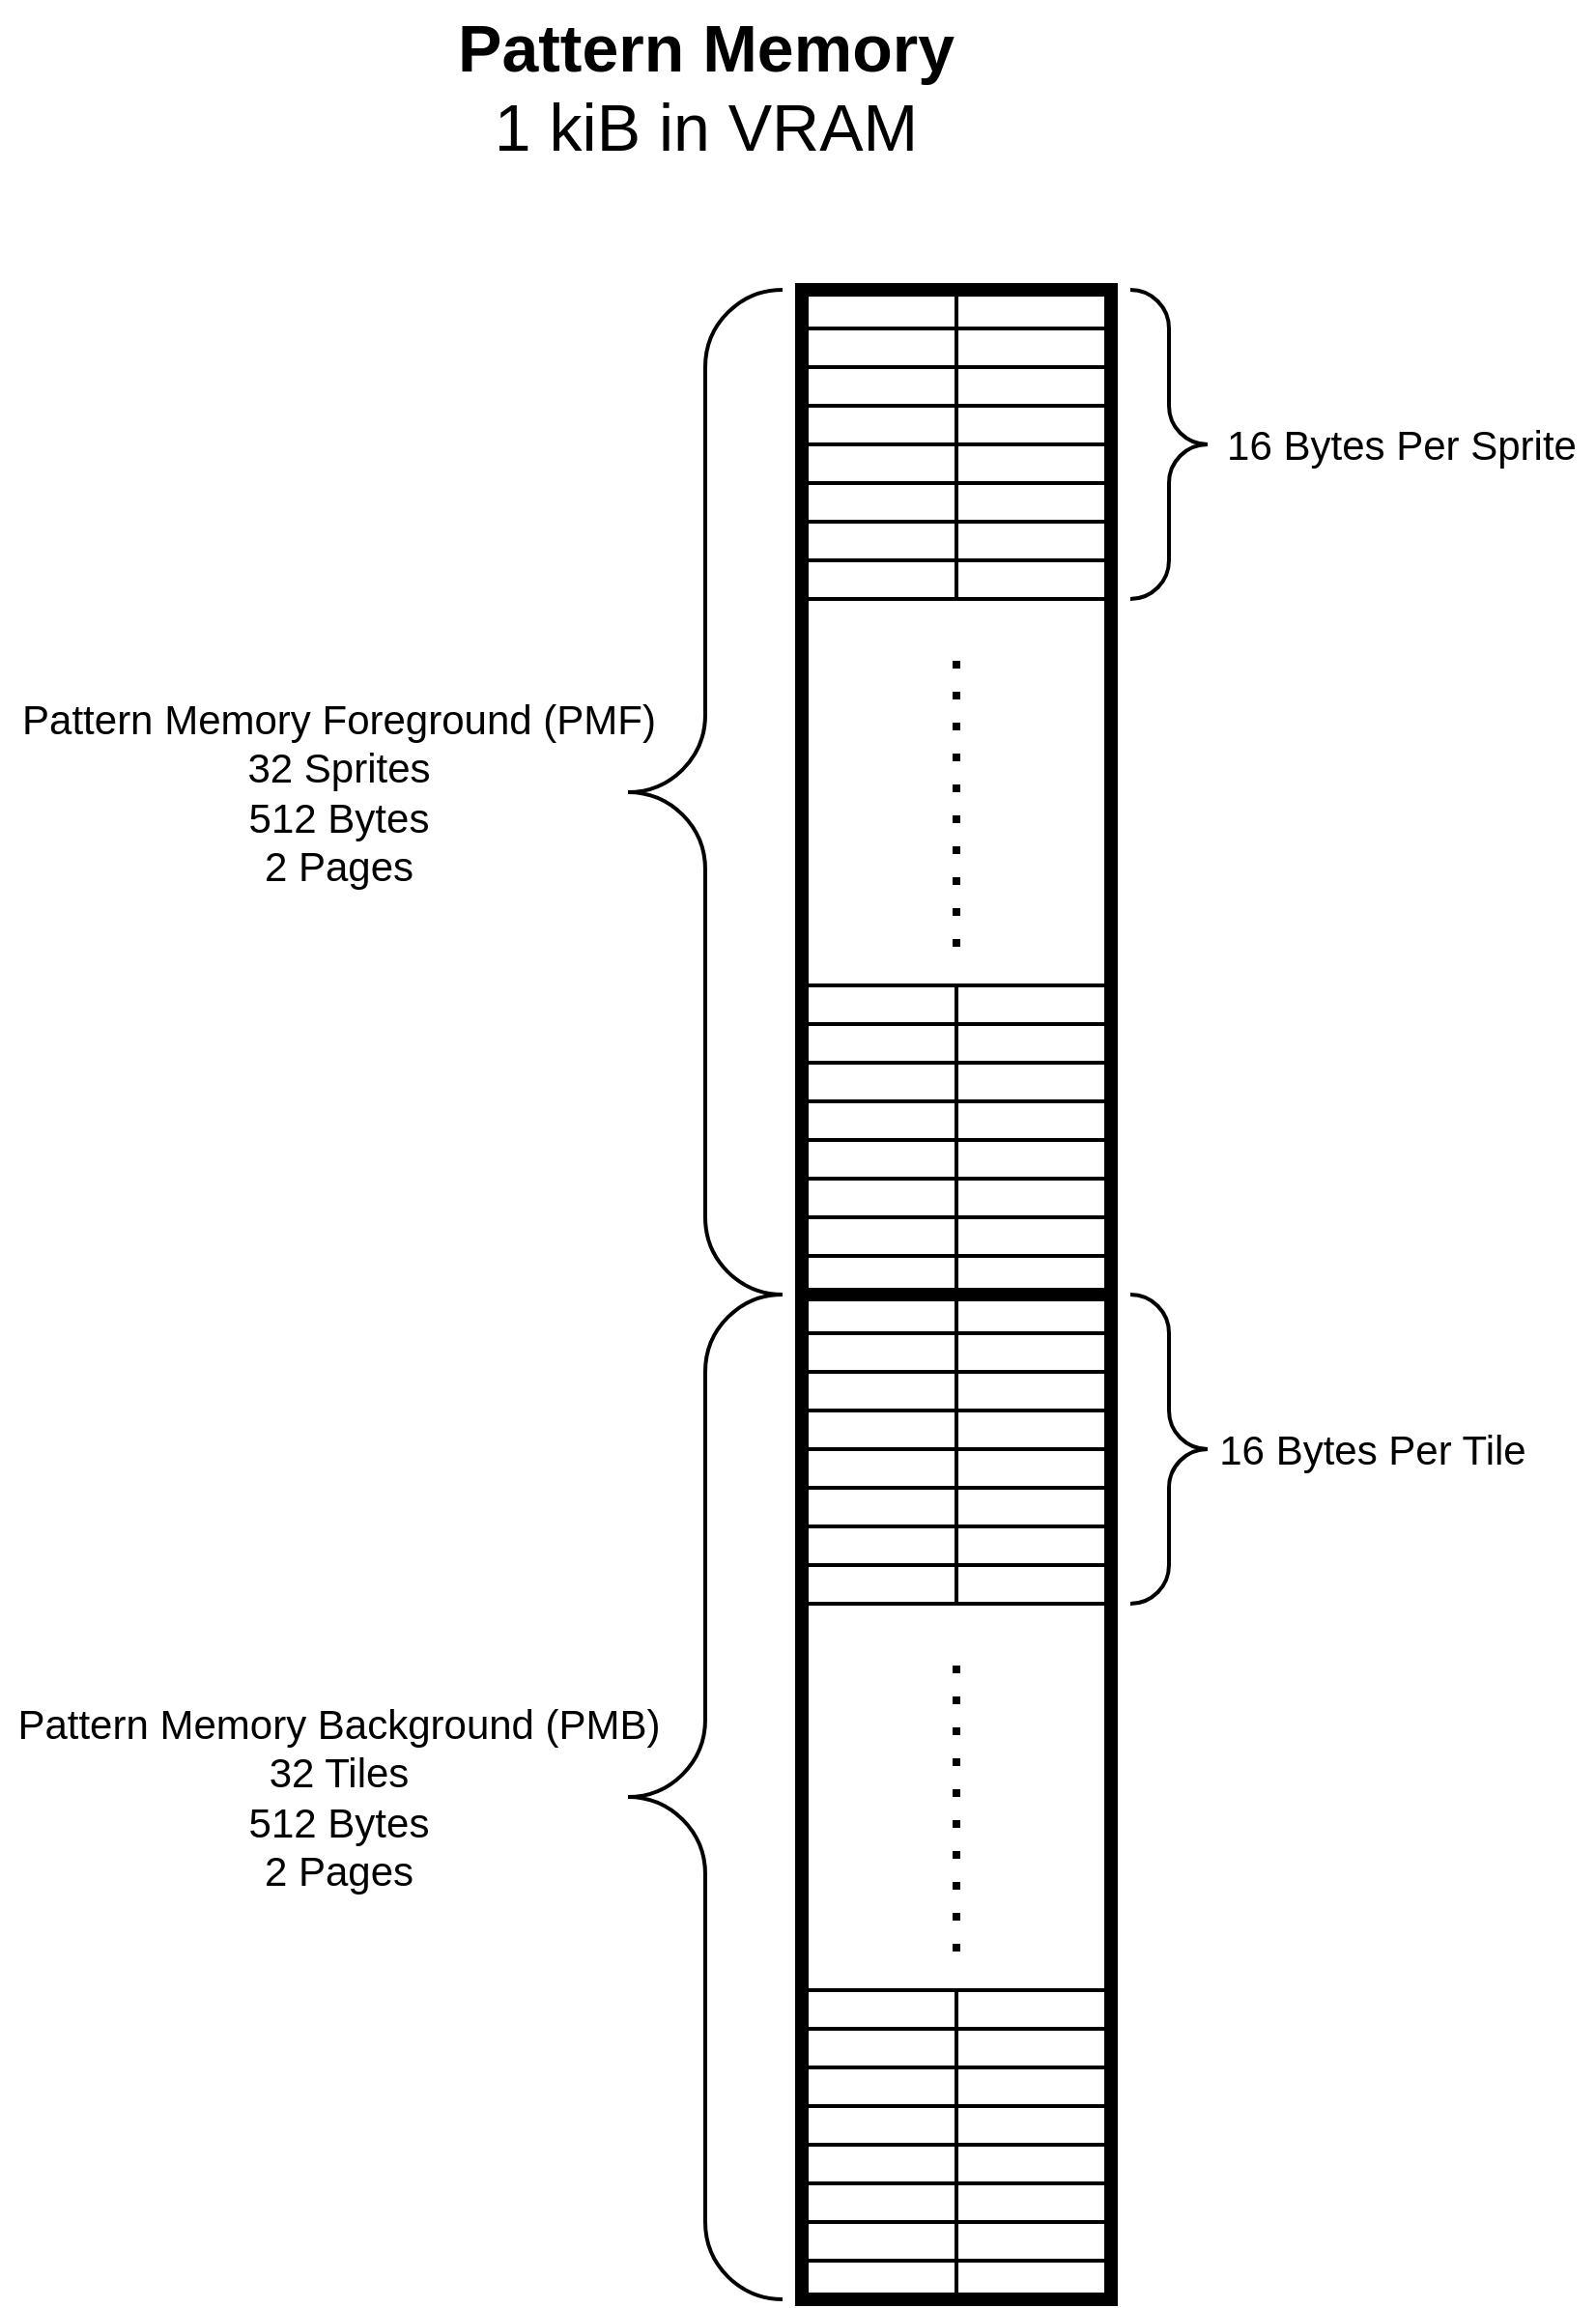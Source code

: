 <mxfile version="14.4.9" type="device"><diagram id="Osse8LQaxGRHz-3B9qv1" name="Page-1"><mxGraphModel dx="2140" dy="2275" grid="1" gridSize="10" guides="1" tooltips="1" connect="1" arrows="1" fold="1" page="1" pageScale="1" pageWidth="850" pageHeight="1100" math="0" shadow="0"><root><mxCell id="0"/><mxCell id="1" parent="0"/><mxCell id="ouVnIAQDseh8_m-NxF8q-16" value="" style="shape=table;html=1;whiteSpace=wrap;startSize=0;container=1;collapsible=0;childLayout=tableLayout;strokeWidth=2;rounded=0;sketch=0;shadow=0;" vertex="1" parent="1"><mxGeometry x="420" y="30" width="160" height="160" as="geometry"/></mxCell><mxCell id="ouVnIAQDseh8_m-NxF8q-41" style="shape=partialRectangle;html=1;whiteSpace=wrap;collapsible=0;dropTarget=0;pointerEvents=0;fillColor=none;top=0;left=0;bottom=0;right=0;points=[[0,0.5],[1,0.5]];portConstraint=eastwest;" vertex="1" parent="ouVnIAQDseh8_m-NxF8q-16"><mxGeometry width="160" height="20" as="geometry"/></mxCell><mxCell id="ouVnIAQDseh8_m-NxF8q-42" style="shape=partialRectangle;html=1;whiteSpace=wrap;connectable=0;fillColor=none;top=0;left=0;bottom=0;right=0;overflow=hidden;" vertex="1" parent="ouVnIAQDseh8_m-NxF8q-41"><mxGeometry width="80" height="20" as="geometry"/></mxCell><mxCell id="ouVnIAQDseh8_m-NxF8q-43" style="shape=partialRectangle;html=1;whiteSpace=wrap;connectable=0;fillColor=none;top=0;left=0;bottom=0;right=0;overflow=hidden;" vertex="1" parent="ouVnIAQDseh8_m-NxF8q-41"><mxGeometry x="80" width="80" height="20" as="geometry"/></mxCell><mxCell id="ouVnIAQDseh8_m-NxF8q-38" style="shape=partialRectangle;html=1;whiteSpace=wrap;collapsible=0;dropTarget=0;pointerEvents=0;fillColor=none;top=0;left=0;bottom=0;right=0;points=[[0,0.5],[1,0.5]];portConstraint=eastwest;" vertex="1" parent="ouVnIAQDseh8_m-NxF8q-16"><mxGeometry y="20" width="160" height="20" as="geometry"/></mxCell><mxCell id="ouVnIAQDseh8_m-NxF8q-39" style="shape=partialRectangle;html=1;whiteSpace=wrap;connectable=0;fillColor=none;top=0;left=0;bottom=0;right=0;overflow=hidden;" vertex="1" parent="ouVnIAQDseh8_m-NxF8q-38"><mxGeometry width="80" height="20" as="geometry"/></mxCell><mxCell id="ouVnIAQDseh8_m-NxF8q-40" style="shape=partialRectangle;html=1;whiteSpace=wrap;connectable=0;fillColor=none;top=0;left=0;bottom=0;right=0;overflow=hidden;" vertex="1" parent="ouVnIAQDseh8_m-NxF8q-38"><mxGeometry x="80" width="80" height="20" as="geometry"/></mxCell><mxCell id="ouVnIAQDseh8_m-NxF8q-35" style="shape=partialRectangle;html=1;whiteSpace=wrap;collapsible=0;dropTarget=0;pointerEvents=0;fillColor=none;top=0;left=0;bottom=0;right=0;points=[[0,0.5],[1,0.5]];portConstraint=eastwest;" vertex="1" parent="ouVnIAQDseh8_m-NxF8q-16"><mxGeometry y="40" width="160" height="20" as="geometry"/></mxCell><mxCell id="ouVnIAQDseh8_m-NxF8q-36" style="shape=partialRectangle;html=1;whiteSpace=wrap;connectable=0;fillColor=none;top=0;left=0;bottom=0;right=0;overflow=hidden;" vertex="1" parent="ouVnIAQDseh8_m-NxF8q-35"><mxGeometry width="80" height="20" as="geometry"/></mxCell><mxCell id="ouVnIAQDseh8_m-NxF8q-37" style="shape=partialRectangle;html=1;whiteSpace=wrap;connectable=0;fillColor=none;top=0;left=0;bottom=0;right=0;overflow=hidden;" vertex="1" parent="ouVnIAQDseh8_m-NxF8q-35"><mxGeometry x="80" width="80" height="20" as="geometry"/></mxCell><mxCell id="ouVnIAQDseh8_m-NxF8q-32" style="shape=partialRectangle;html=1;whiteSpace=wrap;collapsible=0;dropTarget=0;pointerEvents=0;fillColor=none;top=0;left=0;bottom=0;right=0;points=[[0,0.5],[1,0.5]];portConstraint=eastwest;" vertex="1" parent="ouVnIAQDseh8_m-NxF8q-16"><mxGeometry y="60" width="160" height="20" as="geometry"/></mxCell><mxCell id="ouVnIAQDseh8_m-NxF8q-33" style="shape=partialRectangle;html=1;whiteSpace=wrap;connectable=0;fillColor=none;top=0;left=0;bottom=0;right=0;overflow=hidden;" vertex="1" parent="ouVnIAQDseh8_m-NxF8q-32"><mxGeometry width="80" height="20" as="geometry"/></mxCell><mxCell id="ouVnIAQDseh8_m-NxF8q-34" style="shape=partialRectangle;html=1;whiteSpace=wrap;connectable=0;fillColor=none;top=0;left=0;bottom=0;right=0;overflow=hidden;" vertex="1" parent="ouVnIAQDseh8_m-NxF8q-32"><mxGeometry x="80" width="80" height="20" as="geometry"/></mxCell><mxCell id="ouVnIAQDseh8_m-NxF8q-29" style="shape=partialRectangle;html=1;whiteSpace=wrap;collapsible=0;dropTarget=0;pointerEvents=0;fillColor=none;top=0;left=0;bottom=0;right=0;points=[[0,0.5],[1,0.5]];portConstraint=eastwest;" vertex="1" parent="ouVnIAQDseh8_m-NxF8q-16"><mxGeometry y="80" width="160" height="20" as="geometry"/></mxCell><mxCell id="ouVnIAQDseh8_m-NxF8q-30" style="shape=partialRectangle;html=1;whiteSpace=wrap;connectable=0;fillColor=none;top=0;left=0;bottom=0;right=0;overflow=hidden;" vertex="1" parent="ouVnIAQDseh8_m-NxF8q-29"><mxGeometry width="80" height="20" as="geometry"/></mxCell><mxCell id="ouVnIAQDseh8_m-NxF8q-31" style="shape=partialRectangle;html=1;whiteSpace=wrap;connectable=0;fillColor=none;top=0;left=0;bottom=0;right=0;overflow=hidden;" vertex="1" parent="ouVnIAQDseh8_m-NxF8q-29"><mxGeometry x="80" width="80" height="20" as="geometry"/></mxCell><mxCell id="ouVnIAQDseh8_m-NxF8q-17" value="" style="shape=partialRectangle;html=1;whiteSpace=wrap;collapsible=0;dropTarget=0;pointerEvents=0;fillColor=none;top=0;left=0;bottom=0;right=0;points=[[0,0.5],[1,0.5]];portConstraint=eastwest;" vertex="1" parent="ouVnIAQDseh8_m-NxF8q-16"><mxGeometry y="100" width="160" height="20" as="geometry"/></mxCell><mxCell id="ouVnIAQDseh8_m-NxF8q-18" value="" style="shape=partialRectangle;html=1;whiteSpace=wrap;connectable=0;fillColor=none;top=0;left=0;bottom=0;right=0;overflow=hidden;" vertex="1" parent="ouVnIAQDseh8_m-NxF8q-17"><mxGeometry width="80" height="20" as="geometry"/></mxCell><mxCell id="ouVnIAQDseh8_m-NxF8q-19" value="" style="shape=partialRectangle;html=1;whiteSpace=wrap;connectable=0;fillColor=none;top=0;left=0;bottom=0;right=0;overflow=hidden;" vertex="1" parent="ouVnIAQDseh8_m-NxF8q-17"><mxGeometry x="80" width="80" height="20" as="geometry"/></mxCell><mxCell id="ouVnIAQDseh8_m-NxF8q-21" value="" style="shape=partialRectangle;html=1;whiteSpace=wrap;collapsible=0;dropTarget=0;pointerEvents=0;fillColor=none;top=0;left=0;bottom=0;right=0;points=[[0,0.5],[1,0.5]];portConstraint=eastwest;" vertex="1" parent="ouVnIAQDseh8_m-NxF8q-16"><mxGeometry y="120" width="160" height="20" as="geometry"/></mxCell><mxCell id="ouVnIAQDseh8_m-NxF8q-22" value="" style="shape=partialRectangle;html=1;whiteSpace=wrap;connectable=0;fillColor=none;top=0;left=0;bottom=0;right=0;overflow=hidden;" vertex="1" parent="ouVnIAQDseh8_m-NxF8q-21"><mxGeometry width="80" height="20" as="geometry"/></mxCell><mxCell id="ouVnIAQDseh8_m-NxF8q-23" value="" style="shape=partialRectangle;html=1;whiteSpace=wrap;connectable=0;fillColor=none;top=0;left=0;bottom=0;right=0;overflow=hidden;" vertex="1" parent="ouVnIAQDseh8_m-NxF8q-21"><mxGeometry x="80" width="80" height="20" as="geometry"/></mxCell><mxCell id="ouVnIAQDseh8_m-NxF8q-25" value="" style="shape=partialRectangle;html=1;whiteSpace=wrap;collapsible=0;dropTarget=0;pointerEvents=0;fillColor=none;top=0;left=0;bottom=0;right=0;points=[[0,0.5],[1,0.5]];portConstraint=eastwest;" vertex="1" parent="ouVnIAQDseh8_m-NxF8q-16"><mxGeometry y="140" width="160" height="20" as="geometry"/></mxCell><mxCell id="ouVnIAQDseh8_m-NxF8q-26" value="" style="shape=partialRectangle;html=1;whiteSpace=wrap;connectable=0;fillColor=none;top=0;left=0;bottom=0;right=0;overflow=hidden;" vertex="1" parent="ouVnIAQDseh8_m-NxF8q-25"><mxGeometry width="80" height="20" as="geometry"/></mxCell><mxCell id="ouVnIAQDseh8_m-NxF8q-27" value="" style="shape=partialRectangle;html=1;whiteSpace=wrap;connectable=0;fillColor=none;top=0;left=0;bottom=0;right=0;overflow=hidden;" vertex="1" parent="ouVnIAQDseh8_m-NxF8q-25"><mxGeometry x="80" width="80" height="20" as="geometry"/></mxCell><mxCell id="ouVnIAQDseh8_m-NxF8q-44" value="" style="shape=table;html=1;whiteSpace=wrap;startSize=0;container=1;collapsible=0;childLayout=tableLayout;strokeWidth=2;rounded=0;sketch=0;shadow=0;" vertex="1" parent="1"><mxGeometry x="420" y="390" width="160" height="160" as="geometry"/></mxCell><mxCell id="ouVnIAQDseh8_m-NxF8q-45" style="shape=partialRectangle;html=1;whiteSpace=wrap;collapsible=0;dropTarget=0;pointerEvents=0;fillColor=none;top=0;left=0;bottom=0;right=0;points=[[0,0.5],[1,0.5]];portConstraint=eastwest;" vertex="1" parent="ouVnIAQDseh8_m-NxF8q-44"><mxGeometry width="160" height="20" as="geometry"/></mxCell><mxCell id="ouVnIAQDseh8_m-NxF8q-46" style="shape=partialRectangle;html=1;whiteSpace=wrap;connectable=0;fillColor=none;top=0;left=0;bottom=0;right=0;overflow=hidden;" vertex="1" parent="ouVnIAQDseh8_m-NxF8q-45"><mxGeometry width="80" height="20" as="geometry"/></mxCell><mxCell id="ouVnIAQDseh8_m-NxF8q-47" style="shape=partialRectangle;html=1;whiteSpace=wrap;connectable=0;fillColor=none;top=0;left=0;bottom=0;right=0;overflow=hidden;" vertex="1" parent="ouVnIAQDseh8_m-NxF8q-45"><mxGeometry x="80" width="80" height="20" as="geometry"/></mxCell><mxCell id="ouVnIAQDseh8_m-NxF8q-48" style="shape=partialRectangle;html=1;whiteSpace=wrap;collapsible=0;dropTarget=0;pointerEvents=0;fillColor=none;top=0;left=0;bottom=0;right=0;points=[[0,0.5],[1,0.5]];portConstraint=eastwest;" vertex="1" parent="ouVnIAQDseh8_m-NxF8q-44"><mxGeometry y="20" width="160" height="20" as="geometry"/></mxCell><mxCell id="ouVnIAQDseh8_m-NxF8q-49" style="shape=partialRectangle;html=1;whiteSpace=wrap;connectable=0;fillColor=none;top=0;left=0;bottom=0;right=0;overflow=hidden;" vertex="1" parent="ouVnIAQDseh8_m-NxF8q-48"><mxGeometry width="80" height="20" as="geometry"/></mxCell><mxCell id="ouVnIAQDseh8_m-NxF8q-50" style="shape=partialRectangle;html=1;whiteSpace=wrap;connectable=0;fillColor=none;top=0;left=0;bottom=0;right=0;overflow=hidden;" vertex="1" parent="ouVnIAQDseh8_m-NxF8q-48"><mxGeometry x="80" width="80" height="20" as="geometry"/></mxCell><mxCell id="ouVnIAQDseh8_m-NxF8q-51" style="shape=partialRectangle;html=1;whiteSpace=wrap;collapsible=0;dropTarget=0;pointerEvents=0;fillColor=none;top=0;left=0;bottom=0;right=0;points=[[0,0.5],[1,0.5]];portConstraint=eastwest;" vertex="1" parent="ouVnIAQDseh8_m-NxF8q-44"><mxGeometry y="40" width="160" height="20" as="geometry"/></mxCell><mxCell id="ouVnIAQDseh8_m-NxF8q-52" style="shape=partialRectangle;html=1;whiteSpace=wrap;connectable=0;fillColor=none;top=0;left=0;bottom=0;right=0;overflow=hidden;" vertex="1" parent="ouVnIAQDseh8_m-NxF8q-51"><mxGeometry width="80" height="20" as="geometry"/></mxCell><mxCell id="ouVnIAQDseh8_m-NxF8q-53" style="shape=partialRectangle;html=1;whiteSpace=wrap;connectable=0;fillColor=none;top=0;left=0;bottom=0;right=0;overflow=hidden;" vertex="1" parent="ouVnIAQDseh8_m-NxF8q-51"><mxGeometry x="80" width="80" height="20" as="geometry"/></mxCell><mxCell id="ouVnIAQDseh8_m-NxF8q-54" style="shape=partialRectangle;html=1;whiteSpace=wrap;collapsible=0;dropTarget=0;pointerEvents=0;fillColor=none;top=0;left=0;bottom=0;right=0;points=[[0,0.5],[1,0.5]];portConstraint=eastwest;" vertex="1" parent="ouVnIAQDseh8_m-NxF8q-44"><mxGeometry y="60" width="160" height="20" as="geometry"/></mxCell><mxCell id="ouVnIAQDseh8_m-NxF8q-55" style="shape=partialRectangle;html=1;whiteSpace=wrap;connectable=0;fillColor=none;top=0;left=0;bottom=0;right=0;overflow=hidden;" vertex="1" parent="ouVnIAQDseh8_m-NxF8q-54"><mxGeometry width="80" height="20" as="geometry"/></mxCell><mxCell id="ouVnIAQDseh8_m-NxF8q-56" style="shape=partialRectangle;html=1;whiteSpace=wrap;connectable=0;fillColor=none;top=0;left=0;bottom=0;right=0;overflow=hidden;" vertex="1" parent="ouVnIAQDseh8_m-NxF8q-54"><mxGeometry x="80" width="80" height="20" as="geometry"/></mxCell><mxCell id="ouVnIAQDseh8_m-NxF8q-57" style="shape=partialRectangle;html=1;whiteSpace=wrap;collapsible=0;dropTarget=0;pointerEvents=0;fillColor=none;top=0;left=0;bottom=0;right=0;points=[[0,0.5],[1,0.5]];portConstraint=eastwest;" vertex="1" parent="ouVnIAQDseh8_m-NxF8q-44"><mxGeometry y="80" width="160" height="20" as="geometry"/></mxCell><mxCell id="ouVnIAQDseh8_m-NxF8q-58" style="shape=partialRectangle;html=1;whiteSpace=wrap;connectable=0;fillColor=none;top=0;left=0;bottom=0;right=0;overflow=hidden;" vertex="1" parent="ouVnIAQDseh8_m-NxF8q-57"><mxGeometry width="80" height="20" as="geometry"/></mxCell><mxCell id="ouVnIAQDseh8_m-NxF8q-59" style="shape=partialRectangle;html=1;whiteSpace=wrap;connectable=0;fillColor=none;top=0;left=0;bottom=0;right=0;overflow=hidden;" vertex="1" parent="ouVnIAQDseh8_m-NxF8q-57"><mxGeometry x="80" width="80" height="20" as="geometry"/></mxCell><mxCell id="ouVnIAQDseh8_m-NxF8q-60" value="" style="shape=partialRectangle;html=1;whiteSpace=wrap;collapsible=0;dropTarget=0;pointerEvents=0;fillColor=none;top=0;left=0;bottom=0;right=0;points=[[0,0.5],[1,0.5]];portConstraint=eastwest;" vertex="1" parent="ouVnIAQDseh8_m-NxF8q-44"><mxGeometry y="100" width="160" height="20" as="geometry"/></mxCell><mxCell id="ouVnIAQDseh8_m-NxF8q-61" value="" style="shape=partialRectangle;html=1;whiteSpace=wrap;connectable=0;fillColor=none;top=0;left=0;bottom=0;right=0;overflow=hidden;" vertex="1" parent="ouVnIAQDseh8_m-NxF8q-60"><mxGeometry width="80" height="20" as="geometry"/></mxCell><mxCell id="ouVnIAQDseh8_m-NxF8q-62" value="" style="shape=partialRectangle;html=1;whiteSpace=wrap;connectable=0;fillColor=none;top=0;left=0;bottom=0;right=0;overflow=hidden;" vertex="1" parent="ouVnIAQDseh8_m-NxF8q-60"><mxGeometry x="80" width="80" height="20" as="geometry"/></mxCell><mxCell id="ouVnIAQDseh8_m-NxF8q-63" value="" style="shape=partialRectangle;html=1;whiteSpace=wrap;collapsible=0;dropTarget=0;pointerEvents=0;fillColor=none;top=0;left=0;bottom=0;right=0;points=[[0,0.5],[1,0.5]];portConstraint=eastwest;" vertex="1" parent="ouVnIAQDseh8_m-NxF8q-44"><mxGeometry y="120" width="160" height="20" as="geometry"/></mxCell><mxCell id="ouVnIAQDseh8_m-NxF8q-64" value="" style="shape=partialRectangle;html=1;whiteSpace=wrap;connectable=0;fillColor=none;top=0;left=0;bottom=0;right=0;overflow=hidden;" vertex="1" parent="ouVnIAQDseh8_m-NxF8q-63"><mxGeometry width="80" height="20" as="geometry"/></mxCell><mxCell id="ouVnIAQDseh8_m-NxF8q-65" value="" style="shape=partialRectangle;html=1;whiteSpace=wrap;connectable=0;fillColor=none;top=0;left=0;bottom=0;right=0;overflow=hidden;" vertex="1" parent="ouVnIAQDseh8_m-NxF8q-63"><mxGeometry x="80" width="80" height="20" as="geometry"/></mxCell><mxCell id="ouVnIAQDseh8_m-NxF8q-66" value="" style="shape=partialRectangle;html=1;whiteSpace=wrap;collapsible=0;dropTarget=0;pointerEvents=0;fillColor=none;top=0;left=0;bottom=0;right=0;points=[[0,0.5],[1,0.5]];portConstraint=eastwest;" vertex="1" parent="ouVnIAQDseh8_m-NxF8q-44"><mxGeometry y="140" width="160" height="20" as="geometry"/></mxCell><mxCell id="ouVnIAQDseh8_m-NxF8q-67" value="" style="shape=partialRectangle;html=1;whiteSpace=wrap;connectable=0;fillColor=none;top=0;left=0;bottom=0;right=0;overflow=hidden;" vertex="1" parent="ouVnIAQDseh8_m-NxF8q-66"><mxGeometry width="80" height="20" as="geometry"/></mxCell><mxCell id="ouVnIAQDseh8_m-NxF8q-68" value="" style="shape=partialRectangle;html=1;whiteSpace=wrap;connectable=0;fillColor=none;top=0;left=0;bottom=0;right=0;overflow=hidden;" vertex="1" parent="ouVnIAQDseh8_m-NxF8q-66"><mxGeometry x="80" width="80" height="20" as="geometry"/></mxCell><mxCell id="ouVnIAQDseh8_m-NxF8q-69" value="" style="shape=table;html=1;whiteSpace=wrap;startSize=0;container=1;collapsible=0;childLayout=tableLayout;strokeWidth=2;rounded=0;sketch=0;shadow=0;" vertex="1" parent="1"><mxGeometry x="420" y="550" width="160" height="160" as="geometry"/></mxCell><mxCell id="ouVnIAQDseh8_m-NxF8q-70" style="shape=partialRectangle;html=1;whiteSpace=wrap;collapsible=0;dropTarget=0;pointerEvents=0;fillColor=none;top=0;left=0;bottom=0;right=0;points=[[0,0.5],[1,0.5]];portConstraint=eastwest;" vertex="1" parent="ouVnIAQDseh8_m-NxF8q-69"><mxGeometry width="160" height="20" as="geometry"/></mxCell><mxCell id="ouVnIAQDseh8_m-NxF8q-71" style="shape=partialRectangle;html=1;whiteSpace=wrap;connectable=0;fillColor=none;top=0;left=0;bottom=0;right=0;overflow=hidden;" vertex="1" parent="ouVnIAQDseh8_m-NxF8q-70"><mxGeometry width="80" height="20" as="geometry"/></mxCell><mxCell id="ouVnIAQDseh8_m-NxF8q-72" style="shape=partialRectangle;html=1;whiteSpace=wrap;connectable=0;fillColor=none;top=0;left=0;bottom=0;right=0;overflow=hidden;" vertex="1" parent="ouVnIAQDseh8_m-NxF8q-70"><mxGeometry x="80" width="80" height="20" as="geometry"/></mxCell><mxCell id="ouVnIAQDseh8_m-NxF8q-73" style="shape=partialRectangle;html=1;whiteSpace=wrap;collapsible=0;dropTarget=0;pointerEvents=0;fillColor=none;top=0;left=0;bottom=0;right=0;points=[[0,0.5],[1,0.5]];portConstraint=eastwest;" vertex="1" parent="ouVnIAQDseh8_m-NxF8q-69"><mxGeometry y="20" width="160" height="20" as="geometry"/></mxCell><mxCell id="ouVnIAQDseh8_m-NxF8q-74" style="shape=partialRectangle;html=1;whiteSpace=wrap;connectable=0;fillColor=none;top=0;left=0;bottom=0;right=0;overflow=hidden;" vertex="1" parent="ouVnIAQDseh8_m-NxF8q-73"><mxGeometry width="80" height="20" as="geometry"/></mxCell><mxCell id="ouVnIAQDseh8_m-NxF8q-75" style="shape=partialRectangle;html=1;whiteSpace=wrap;connectable=0;fillColor=none;top=0;left=0;bottom=0;right=0;overflow=hidden;" vertex="1" parent="ouVnIAQDseh8_m-NxF8q-73"><mxGeometry x="80" width="80" height="20" as="geometry"/></mxCell><mxCell id="ouVnIAQDseh8_m-NxF8q-76" style="shape=partialRectangle;html=1;whiteSpace=wrap;collapsible=0;dropTarget=0;pointerEvents=0;fillColor=none;top=0;left=0;bottom=0;right=0;points=[[0,0.5],[1,0.5]];portConstraint=eastwest;" vertex="1" parent="ouVnIAQDseh8_m-NxF8q-69"><mxGeometry y="40" width="160" height="20" as="geometry"/></mxCell><mxCell id="ouVnIAQDseh8_m-NxF8q-77" style="shape=partialRectangle;html=1;whiteSpace=wrap;connectable=0;fillColor=none;top=0;left=0;bottom=0;right=0;overflow=hidden;" vertex="1" parent="ouVnIAQDseh8_m-NxF8q-76"><mxGeometry width="80" height="20" as="geometry"/></mxCell><mxCell id="ouVnIAQDseh8_m-NxF8q-78" style="shape=partialRectangle;html=1;whiteSpace=wrap;connectable=0;fillColor=none;top=0;left=0;bottom=0;right=0;overflow=hidden;" vertex="1" parent="ouVnIAQDseh8_m-NxF8q-76"><mxGeometry x="80" width="80" height="20" as="geometry"/></mxCell><mxCell id="ouVnIAQDseh8_m-NxF8q-79" style="shape=partialRectangle;html=1;whiteSpace=wrap;collapsible=0;dropTarget=0;pointerEvents=0;fillColor=none;top=0;left=0;bottom=0;right=0;points=[[0,0.5],[1,0.5]];portConstraint=eastwest;" vertex="1" parent="ouVnIAQDseh8_m-NxF8q-69"><mxGeometry y="60" width="160" height="20" as="geometry"/></mxCell><mxCell id="ouVnIAQDseh8_m-NxF8q-80" style="shape=partialRectangle;html=1;whiteSpace=wrap;connectable=0;fillColor=none;top=0;left=0;bottom=0;right=0;overflow=hidden;" vertex="1" parent="ouVnIAQDseh8_m-NxF8q-79"><mxGeometry width="80" height="20" as="geometry"/></mxCell><mxCell id="ouVnIAQDseh8_m-NxF8q-81" style="shape=partialRectangle;html=1;whiteSpace=wrap;connectable=0;fillColor=none;top=0;left=0;bottom=0;right=0;overflow=hidden;" vertex="1" parent="ouVnIAQDseh8_m-NxF8q-79"><mxGeometry x="80" width="80" height="20" as="geometry"/></mxCell><mxCell id="ouVnIAQDseh8_m-NxF8q-82" style="shape=partialRectangle;html=1;whiteSpace=wrap;collapsible=0;dropTarget=0;pointerEvents=0;fillColor=none;top=0;left=0;bottom=0;right=0;points=[[0,0.5],[1,0.5]];portConstraint=eastwest;" vertex="1" parent="ouVnIAQDseh8_m-NxF8q-69"><mxGeometry y="80" width="160" height="20" as="geometry"/></mxCell><mxCell id="ouVnIAQDseh8_m-NxF8q-83" style="shape=partialRectangle;html=1;whiteSpace=wrap;connectable=0;fillColor=none;top=0;left=0;bottom=0;right=0;overflow=hidden;" vertex="1" parent="ouVnIAQDseh8_m-NxF8q-82"><mxGeometry width="80" height="20" as="geometry"/></mxCell><mxCell id="ouVnIAQDseh8_m-NxF8q-84" style="shape=partialRectangle;html=1;whiteSpace=wrap;connectable=0;fillColor=none;top=0;left=0;bottom=0;right=0;overflow=hidden;" vertex="1" parent="ouVnIAQDseh8_m-NxF8q-82"><mxGeometry x="80" width="80" height="20" as="geometry"/></mxCell><mxCell id="ouVnIAQDseh8_m-NxF8q-85" value="" style="shape=partialRectangle;html=1;whiteSpace=wrap;collapsible=0;dropTarget=0;pointerEvents=0;fillColor=none;top=0;left=0;bottom=0;right=0;points=[[0,0.5],[1,0.5]];portConstraint=eastwest;" vertex="1" parent="ouVnIAQDseh8_m-NxF8q-69"><mxGeometry y="100" width="160" height="20" as="geometry"/></mxCell><mxCell id="ouVnIAQDseh8_m-NxF8q-86" value="" style="shape=partialRectangle;html=1;whiteSpace=wrap;connectable=0;fillColor=none;top=0;left=0;bottom=0;right=0;overflow=hidden;" vertex="1" parent="ouVnIAQDseh8_m-NxF8q-85"><mxGeometry width="80" height="20" as="geometry"/></mxCell><mxCell id="ouVnIAQDseh8_m-NxF8q-87" value="" style="shape=partialRectangle;html=1;whiteSpace=wrap;connectable=0;fillColor=none;top=0;left=0;bottom=0;right=0;overflow=hidden;" vertex="1" parent="ouVnIAQDseh8_m-NxF8q-85"><mxGeometry x="80" width="80" height="20" as="geometry"/></mxCell><mxCell id="ouVnIAQDseh8_m-NxF8q-88" value="" style="shape=partialRectangle;html=1;whiteSpace=wrap;collapsible=0;dropTarget=0;pointerEvents=0;fillColor=none;top=0;left=0;bottom=0;right=0;points=[[0,0.5],[1,0.5]];portConstraint=eastwest;" vertex="1" parent="ouVnIAQDseh8_m-NxF8q-69"><mxGeometry y="120" width="160" height="20" as="geometry"/></mxCell><mxCell id="ouVnIAQDseh8_m-NxF8q-89" value="" style="shape=partialRectangle;html=1;whiteSpace=wrap;connectable=0;fillColor=none;top=0;left=0;bottom=0;right=0;overflow=hidden;" vertex="1" parent="ouVnIAQDseh8_m-NxF8q-88"><mxGeometry width="80" height="20" as="geometry"/></mxCell><mxCell id="ouVnIAQDseh8_m-NxF8q-90" value="" style="shape=partialRectangle;html=1;whiteSpace=wrap;connectable=0;fillColor=none;top=0;left=0;bottom=0;right=0;overflow=hidden;" vertex="1" parent="ouVnIAQDseh8_m-NxF8q-88"><mxGeometry x="80" width="80" height="20" as="geometry"/></mxCell><mxCell id="ouVnIAQDseh8_m-NxF8q-91" value="" style="shape=partialRectangle;html=1;whiteSpace=wrap;collapsible=0;dropTarget=0;pointerEvents=0;fillColor=none;top=0;left=0;bottom=0;right=0;points=[[0,0.5],[1,0.5]];portConstraint=eastwest;" vertex="1" parent="ouVnIAQDseh8_m-NxF8q-69"><mxGeometry y="140" width="160" height="20" as="geometry"/></mxCell><mxCell id="ouVnIAQDseh8_m-NxF8q-92" value="" style="shape=partialRectangle;html=1;whiteSpace=wrap;connectable=0;fillColor=none;top=0;left=0;bottom=0;right=0;overflow=hidden;" vertex="1" parent="ouVnIAQDseh8_m-NxF8q-91"><mxGeometry width="80" height="20" as="geometry"/></mxCell><mxCell id="ouVnIAQDseh8_m-NxF8q-93" value="" style="shape=partialRectangle;html=1;whiteSpace=wrap;connectable=0;fillColor=none;top=0;left=0;bottom=0;right=0;overflow=hidden;" vertex="1" parent="ouVnIAQDseh8_m-NxF8q-91"><mxGeometry x="80" width="80" height="20" as="geometry"/></mxCell><mxCell id="ouVnIAQDseh8_m-NxF8q-94" value="" style="shape=table;html=1;whiteSpace=wrap;startSize=0;container=1;collapsible=0;childLayout=tableLayout;strokeWidth=2;rounded=0;sketch=0;shadow=0;" vertex="1" parent="1"><mxGeometry x="420" y="910" width="160" height="160" as="geometry"/></mxCell><mxCell id="ouVnIAQDseh8_m-NxF8q-95" style="shape=partialRectangle;html=1;whiteSpace=wrap;collapsible=0;dropTarget=0;pointerEvents=0;fillColor=none;top=0;left=0;bottom=0;right=0;points=[[0,0.5],[1,0.5]];portConstraint=eastwest;" vertex="1" parent="ouVnIAQDseh8_m-NxF8q-94"><mxGeometry width="160" height="20" as="geometry"/></mxCell><mxCell id="ouVnIAQDseh8_m-NxF8q-96" style="shape=partialRectangle;html=1;whiteSpace=wrap;connectable=0;fillColor=none;top=0;left=0;bottom=0;right=0;overflow=hidden;" vertex="1" parent="ouVnIAQDseh8_m-NxF8q-95"><mxGeometry width="80" height="20" as="geometry"/></mxCell><mxCell id="ouVnIAQDseh8_m-NxF8q-97" style="shape=partialRectangle;html=1;whiteSpace=wrap;connectable=0;fillColor=none;top=0;left=0;bottom=0;right=0;overflow=hidden;" vertex="1" parent="ouVnIAQDseh8_m-NxF8q-95"><mxGeometry x="80" width="80" height="20" as="geometry"/></mxCell><mxCell id="ouVnIAQDseh8_m-NxF8q-98" style="shape=partialRectangle;html=1;whiteSpace=wrap;collapsible=0;dropTarget=0;pointerEvents=0;fillColor=none;top=0;left=0;bottom=0;right=0;points=[[0,0.5],[1,0.5]];portConstraint=eastwest;" vertex="1" parent="ouVnIAQDseh8_m-NxF8q-94"><mxGeometry y="20" width="160" height="20" as="geometry"/></mxCell><mxCell id="ouVnIAQDseh8_m-NxF8q-99" style="shape=partialRectangle;html=1;whiteSpace=wrap;connectable=0;fillColor=none;top=0;left=0;bottom=0;right=0;overflow=hidden;" vertex="1" parent="ouVnIAQDseh8_m-NxF8q-98"><mxGeometry width="80" height="20" as="geometry"/></mxCell><mxCell id="ouVnIAQDseh8_m-NxF8q-100" style="shape=partialRectangle;html=1;whiteSpace=wrap;connectable=0;fillColor=none;top=0;left=0;bottom=0;right=0;overflow=hidden;" vertex="1" parent="ouVnIAQDseh8_m-NxF8q-98"><mxGeometry x="80" width="80" height="20" as="geometry"/></mxCell><mxCell id="ouVnIAQDseh8_m-NxF8q-101" style="shape=partialRectangle;html=1;whiteSpace=wrap;collapsible=0;dropTarget=0;pointerEvents=0;fillColor=none;top=0;left=0;bottom=0;right=0;points=[[0,0.5],[1,0.5]];portConstraint=eastwest;" vertex="1" parent="ouVnIAQDseh8_m-NxF8q-94"><mxGeometry y="40" width="160" height="20" as="geometry"/></mxCell><mxCell id="ouVnIAQDseh8_m-NxF8q-102" style="shape=partialRectangle;html=1;whiteSpace=wrap;connectable=0;fillColor=none;top=0;left=0;bottom=0;right=0;overflow=hidden;" vertex="1" parent="ouVnIAQDseh8_m-NxF8q-101"><mxGeometry width="80" height="20" as="geometry"/></mxCell><mxCell id="ouVnIAQDseh8_m-NxF8q-103" style="shape=partialRectangle;html=1;whiteSpace=wrap;connectable=0;fillColor=none;top=0;left=0;bottom=0;right=0;overflow=hidden;" vertex="1" parent="ouVnIAQDseh8_m-NxF8q-101"><mxGeometry x="80" width="80" height="20" as="geometry"/></mxCell><mxCell id="ouVnIAQDseh8_m-NxF8q-104" style="shape=partialRectangle;html=1;whiteSpace=wrap;collapsible=0;dropTarget=0;pointerEvents=0;fillColor=none;top=0;left=0;bottom=0;right=0;points=[[0,0.5],[1,0.5]];portConstraint=eastwest;" vertex="1" parent="ouVnIAQDseh8_m-NxF8q-94"><mxGeometry y="60" width="160" height="20" as="geometry"/></mxCell><mxCell id="ouVnIAQDseh8_m-NxF8q-105" style="shape=partialRectangle;html=1;whiteSpace=wrap;connectable=0;fillColor=none;top=0;left=0;bottom=0;right=0;overflow=hidden;" vertex="1" parent="ouVnIAQDseh8_m-NxF8q-104"><mxGeometry width="80" height="20" as="geometry"/></mxCell><mxCell id="ouVnIAQDseh8_m-NxF8q-106" style="shape=partialRectangle;html=1;whiteSpace=wrap;connectable=0;fillColor=none;top=0;left=0;bottom=0;right=0;overflow=hidden;" vertex="1" parent="ouVnIAQDseh8_m-NxF8q-104"><mxGeometry x="80" width="80" height="20" as="geometry"/></mxCell><mxCell id="ouVnIAQDseh8_m-NxF8q-107" style="shape=partialRectangle;html=1;whiteSpace=wrap;collapsible=0;dropTarget=0;pointerEvents=0;fillColor=none;top=0;left=0;bottom=0;right=0;points=[[0,0.5],[1,0.5]];portConstraint=eastwest;" vertex="1" parent="ouVnIAQDseh8_m-NxF8q-94"><mxGeometry y="80" width="160" height="20" as="geometry"/></mxCell><mxCell id="ouVnIAQDseh8_m-NxF8q-108" style="shape=partialRectangle;html=1;whiteSpace=wrap;connectable=0;fillColor=none;top=0;left=0;bottom=0;right=0;overflow=hidden;" vertex="1" parent="ouVnIAQDseh8_m-NxF8q-107"><mxGeometry width="80" height="20" as="geometry"/></mxCell><mxCell id="ouVnIAQDseh8_m-NxF8q-109" style="shape=partialRectangle;html=1;whiteSpace=wrap;connectable=0;fillColor=none;top=0;left=0;bottom=0;right=0;overflow=hidden;" vertex="1" parent="ouVnIAQDseh8_m-NxF8q-107"><mxGeometry x="80" width="80" height="20" as="geometry"/></mxCell><mxCell id="ouVnIAQDseh8_m-NxF8q-110" value="" style="shape=partialRectangle;html=1;whiteSpace=wrap;collapsible=0;dropTarget=0;pointerEvents=0;fillColor=none;top=0;left=0;bottom=0;right=0;points=[[0,0.5],[1,0.5]];portConstraint=eastwest;" vertex="1" parent="ouVnIAQDseh8_m-NxF8q-94"><mxGeometry y="100" width="160" height="20" as="geometry"/></mxCell><mxCell id="ouVnIAQDseh8_m-NxF8q-111" value="" style="shape=partialRectangle;html=1;whiteSpace=wrap;connectable=0;fillColor=none;top=0;left=0;bottom=0;right=0;overflow=hidden;" vertex="1" parent="ouVnIAQDseh8_m-NxF8q-110"><mxGeometry width="80" height="20" as="geometry"/></mxCell><mxCell id="ouVnIAQDseh8_m-NxF8q-112" value="" style="shape=partialRectangle;html=1;whiteSpace=wrap;connectable=0;fillColor=none;top=0;left=0;bottom=0;right=0;overflow=hidden;" vertex="1" parent="ouVnIAQDseh8_m-NxF8q-110"><mxGeometry x="80" width="80" height="20" as="geometry"/></mxCell><mxCell id="ouVnIAQDseh8_m-NxF8q-113" value="" style="shape=partialRectangle;html=1;whiteSpace=wrap;collapsible=0;dropTarget=0;pointerEvents=0;fillColor=none;top=0;left=0;bottom=0;right=0;points=[[0,0.5],[1,0.5]];portConstraint=eastwest;" vertex="1" parent="ouVnIAQDseh8_m-NxF8q-94"><mxGeometry y="120" width="160" height="20" as="geometry"/></mxCell><mxCell id="ouVnIAQDseh8_m-NxF8q-114" value="" style="shape=partialRectangle;html=1;whiteSpace=wrap;connectable=0;fillColor=none;top=0;left=0;bottom=0;right=0;overflow=hidden;" vertex="1" parent="ouVnIAQDseh8_m-NxF8q-113"><mxGeometry width="80" height="20" as="geometry"/></mxCell><mxCell id="ouVnIAQDseh8_m-NxF8q-115" value="" style="shape=partialRectangle;html=1;whiteSpace=wrap;connectable=0;fillColor=none;top=0;left=0;bottom=0;right=0;overflow=hidden;" vertex="1" parent="ouVnIAQDseh8_m-NxF8q-113"><mxGeometry x="80" width="80" height="20" as="geometry"/></mxCell><mxCell id="ouVnIAQDseh8_m-NxF8q-116" value="" style="shape=partialRectangle;html=1;whiteSpace=wrap;collapsible=0;dropTarget=0;pointerEvents=0;fillColor=none;top=0;left=0;bottom=0;right=0;points=[[0,0.5],[1,0.5]];portConstraint=eastwest;" vertex="1" parent="ouVnIAQDseh8_m-NxF8q-94"><mxGeometry y="140" width="160" height="20" as="geometry"/></mxCell><mxCell id="ouVnIAQDseh8_m-NxF8q-117" value="" style="shape=partialRectangle;html=1;whiteSpace=wrap;connectable=0;fillColor=none;top=0;left=0;bottom=0;right=0;overflow=hidden;" vertex="1" parent="ouVnIAQDseh8_m-NxF8q-116"><mxGeometry width="80" height="20" as="geometry"/></mxCell><mxCell id="ouVnIAQDseh8_m-NxF8q-118" value="" style="shape=partialRectangle;html=1;whiteSpace=wrap;connectable=0;fillColor=none;top=0;left=0;bottom=0;right=0;overflow=hidden;" vertex="1" parent="ouVnIAQDseh8_m-NxF8q-116"><mxGeometry x="80" width="80" height="20" as="geometry"/></mxCell><mxCell id="ouVnIAQDseh8_m-NxF8q-119" value="" style="rounded=0;whiteSpace=wrap;html=1;shadow=0;sketch=0;strokeWidth=7;fillColor=none;" vertex="1" parent="1"><mxGeometry x="420" y="30" width="160" height="520" as="geometry"/></mxCell><mxCell id="ouVnIAQDseh8_m-NxF8q-120" value="" style="rounded=0;whiteSpace=wrap;html=1;shadow=0;sketch=0;strokeWidth=7;fillColor=none;" vertex="1" parent="1"><mxGeometry x="420" y="550" width="160" height="520" as="geometry"/></mxCell><mxCell id="ouVnIAQDseh8_m-NxF8q-121" value="" style="endArrow=none;dashed=1;html=1;dashPattern=1 3;strokeWidth=4;jumpSize=10;shadow=0;sketch=0;jumpStyle=none;" edge="1" parent="1"><mxGeometry width="50" height="50" relative="1" as="geometry"><mxPoint x="500" y="370" as="sourcePoint"/><mxPoint x="500" y="210" as="targetPoint"/></mxGeometry></mxCell><mxCell id="ouVnIAQDseh8_m-NxF8q-122" value="" style="endArrow=none;dashed=1;html=1;dashPattern=1 3;strokeWidth=4;jumpSize=10;shadow=0;sketch=0;jumpStyle=none;" edge="1" parent="1"><mxGeometry width="50" height="50" relative="1" as="geometry"><mxPoint x="500" y="890" as="sourcePoint"/><mxPoint x="500" y="730" as="targetPoint"/></mxGeometry></mxCell><mxCell id="ouVnIAQDseh8_m-NxF8q-124" value="" style="labelPosition=right;align=left;strokeWidth=2;shape=mxgraph.mockup.markup.curlyBrace;html=1;shadow=0;dashed=0;direction=north;rounded=0;sketch=0;fillColor=none;flipV=1;flipH=1;" vertex="1" parent="1"><mxGeometry x="590" y="30" width="40" height="160" as="geometry"/></mxCell><mxCell id="ouVnIAQDseh8_m-NxF8q-126" value="" style="labelPosition=right;align=left;strokeWidth=2;shape=mxgraph.mockup.markup.curlyBrace;html=1;shadow=0;dashed=0;direction=north;rounded=0;sketch=0;fillColor=none;flipV=1;flipH=0;" vertex="1" parent="1"><mxGeometry x="330" y="550" width="80" height="520" as="geometry"/></mxCell><mxCell id="ouVnIAQDseh8_m-NxF8q-127" value="Pattern Memory Foreground (PMF)&lt;br style=&quot;font-size: 21px;&quot;&gt;32 Sprites&lt;br style=&quot;font-size: 21px;&quot;&gt;512 Bytes&lt;br style=&quot;font-size: 21px;&quot;&gt;2 Pages" style="text;html=1;resizable=0;autosize=1;align=center;verticalAlign=middle;points=[];fillColor=none;strokeColor=none;rounded=0;shadow=0;sketch=0;fontSize=21;" vertex="1" parent="1"><mxGeometry x="10" y="235" width="340" height="110" as="geometry"/></mxCell><mxCell id="ouVnIAQDseh8_m-NxF8q-129" value="" style="labelPosition=right;align=left;strokeWidth=2;shape=mxgraph.mockup.markup.curlyBrace;html=1;shadow=0;dashed=0;direction=north;rounded=0;sketch=0;fillColor=none;flipV=1;flipH=0;" vertex="1" parent="1"><mxGeometry x="330" y="30" width="80" height="520" as="geometry"/></mxCell><mxCell id="ouVnIAQDseh8_m-NxF8q-130" value="Pattern Memory Background (PMB)&lt;br style=&quot;font-size: 21px;&quot;&gt;32 Tiles&lt;br style=&quot;font-size: 21px;&quot;&gt;512 Bytes&lt;br style=&quot;font-size: 21px;&quot;&gt;2 Pages" style="text;html=1;resizable=0;autosize=1;align=center;verticalAlign=middle;points=[];fillColor=none;strokeColor=none;rounded=0;shadow=0;sketch=0;fontSize=21;" vertex="1" parent="1"><mxGeometry x="5" y="755" width="350" height="110" as="geometry"/></mxCell><mxCell id="ouVnIAQDseh8_m-NxF8q-131" value="16 Bytes Per Sprite" style="text;html=1;resizable=0;autosize=1;align=center;verticalAlign=middle;points=[];fillColor=none;strokeColor=none;rounded=0;shadow=0;sketch=0;fontSize=21;" vertex="1" parent="1"><mxGeometry x="630" y="95" width="200" height="30" as="geometry"/></mxCell><mxCell id="ouVnIAQDseh8_m-NxF8q-133" value="" style="labelPosition=right;align=left;strokeWidth=2;shape=mxgraph.mockup.markup.curlyBrace;html=1;shadow=0;dashed=0;direction=north;rounded=0;sketch=0;fillColor=none;flipV=1;flipH=1;" vertex="1" parent="1"><mxGeometry x="590" y="550" width="40" height="160" as="geometry"/></mxCell><mxCell id="ouVnIAQDseh8_m-NxF8q-134" value="16 Bytes Per Tile" style="text;html=1;resizable=0;autosize=1;align=center;verticalAlign=middle;points=[];fillColor=none;strokeColor=none;rounded=0;shadow=0;sketch=0;fontSize=21;" vertex="1" parent="1"><mxGeometry x="630" y="615" width="170" height="30" as="geometry"/></mxCell><mxCell id="ouVnIAQDseh8_m-NxF8q-135" value="&lt;b&gt;Pattern Memory&lt;/b&gt;&lt;br style=&quot;font-size: 34px&quot;&gt;1 kiB in VRAM" style="text;html=1;resizable=0;autosize=1;align=center;verticalAlign=middle;points=[];fillColor=none;strokeColor=none;rounded=0;shadow=0;sketch=0;fontSize=34;" vertex="1" parent="1"><mxGeometry x="235" y="-120" width="270" height="90" as="geometry"/></mxCell></root></mxGraphModel></diagram></mxfile>